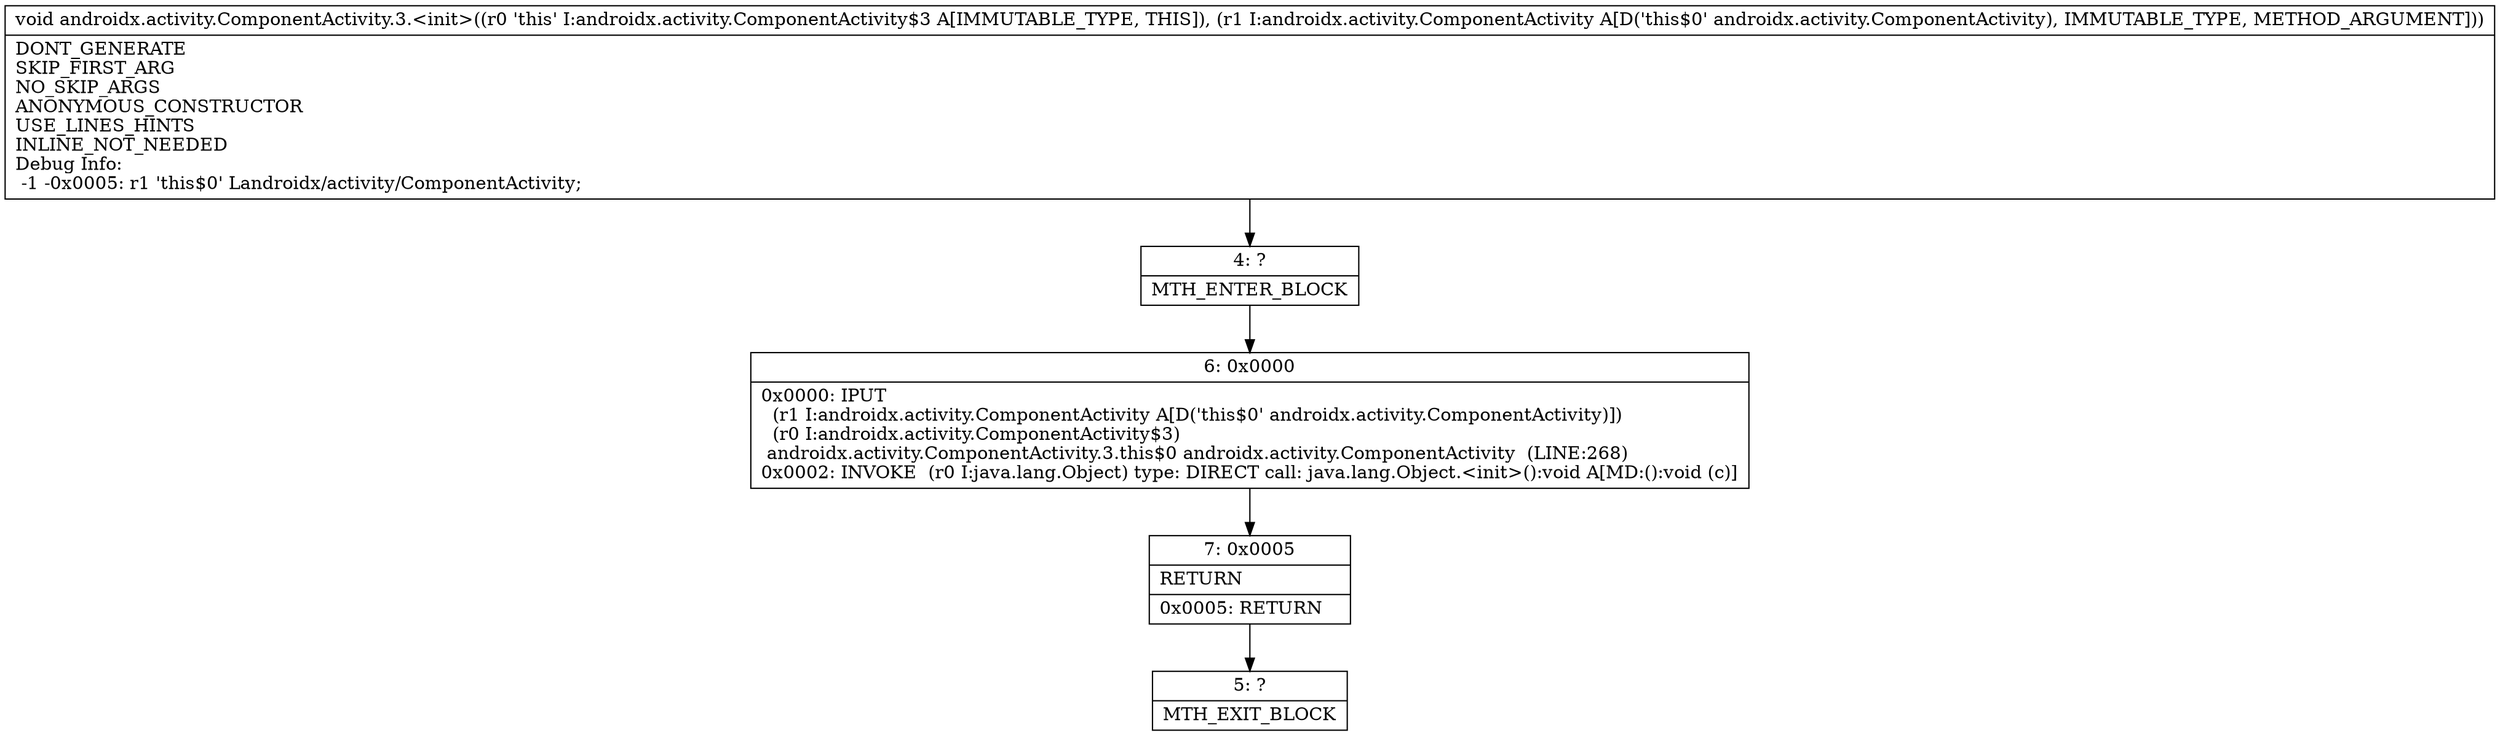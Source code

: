 digraph "CFG forandroidx.activity.ComponentActivity.3.\<init\>(Landroidx\/activity\/ComponentActivity;)V" {
Node_4 [shape=record,label="{4\:\ ?|MTH_ENTER_BLOCK\l}"];
Node_6 [shape=record,label="{6\:\ 0x0000|0x0000: IPUT  \l  (r1 I:androidx.activity.ComponentActivity A[D('this$0' androidx.activity.ComponentActivity)])\l  (r0 I:androidx.activity.ComponentActivity$3)\l androidx.activity.ComponentActivity.3.this$0 androidx.activity.ComponentActivity  (LINE:268)\l0x0002: INVOKE  (r0 I:java.lang.Object) type: DIRECT call: java.lang.Object.\<init\>():void A[MD:():void (c)]\l}"];
Node_7 [shape=record,label="{7\:\ 0x0005|RETURN\l|0x0005: RETURN   \l}"];
Node_5 [shape=record,label="{5\:\ ?|MTH_EXIT_BLOCK\l}"];
MethodNode[shape=record,label="{void androidx.activity.ComponentActivity.3.\<init\>((r0 'this' I:androidx.activity.ComponentActivity$3 A[IMMUTABLE_TYPE, THIS]), (r1 I:androidx.activity.ComponentActivity A[D('this$0' androidx.activity.ComponentActivity), IMMUTABLE_TYPE, METHOD_ARGUMENT]))  | DONT_GENERATE\lSKIP_FIRST_ARG\lNO_SKIP_ARGS\lANONYMOUS_CONSTRUCTOR\lUSE_LINES_HINTS\lINLINE_NOT_NEEDED\lDebug Info:\l  \-1 \-0x0005: r1 'this$0' Landroidx\/activity\/ComponentActivity;\l}"];
MethodNode -> Node_4;Node_4 -> Node_6;
Node_6 -> Node_7;
Node_7 -> Node_5;
}

